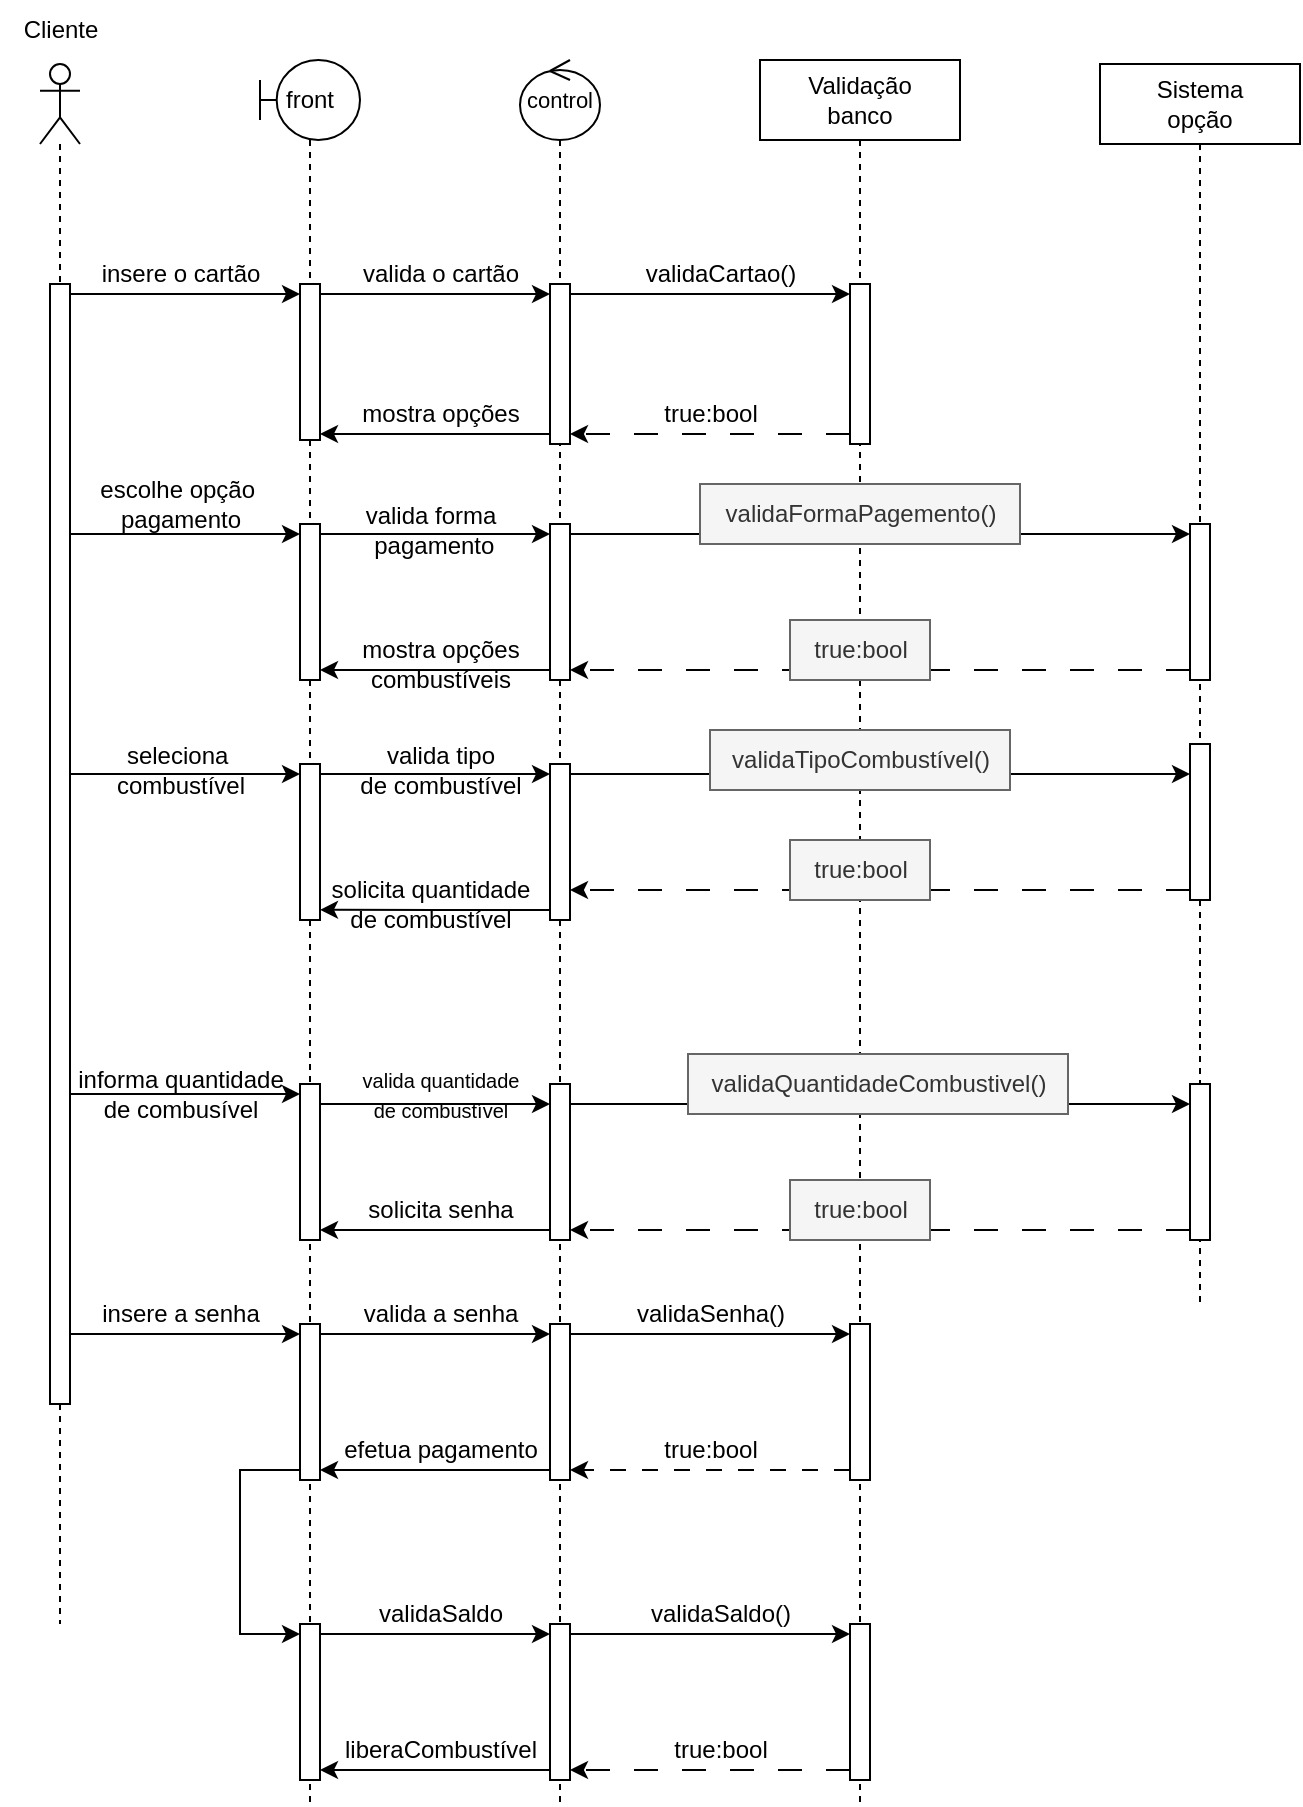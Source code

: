 <mxfile version="24.9.3">
  <diagram name="Página-1" id="eLMjckZEu1n_llrLZ4Q6">
    <mxGraphModel dx="1956" dy="947" grid="1" gridSize="10" guides="1" tooltips="1" connect="1" arrows="1" fold="1" page="1" pageScale="1" pageWidth="827" pageHeight="1169" math="0" shadow="0">
      <root>
        <mxCell id="0" />
        <mxCell id="1" parent="0" />
        <mxCell id="zFKXXjvQPSU-OLs1OLAP-2" value="" style="shape=umlLifeline;perimeter=lifelinePerimeter;whiteSpace=wrap;html=1;container=1;dropTarget=0;collapsible=0;recursiveResize=0;outlineConnect=0;portConstraint=eastwest;newEdgeStyle={&quot;curved&quot;:0,&quot;rounded&quot;:0};participant=umlActor;" vertex="1" parent="1">
          <mxGeometry x="90" y="50" width="20" height="780" as="geometry" />
        </mxCell>
        <mxCell id="zFKXXjvQPSU-OLs1OLAP-4" value="" style="html=1;points=[[0,0,0,0,5],[0,1,0,0,-5],[1,0,0,0,5],[1,1,0,0,-5]];perimeter=orthogonalPerimeter;outlineConnect=0;targetShapes=umlLifeline;portConstraint=eastwest;newEdgeStyle={&quot;curved&quot;:0,&quot;rounded&quot;:0};" vertex="1" parent="zFKXXjvQPSU-OLs1OLAP-2">
          <mxGeometry x="5" y="110" width="10" height="560" as="geometry" />
        </mxCell>
        <mxCell id="zFKXXjvQPSU-OLs1OLAP-3" value="Cliente" style="text;html=1;align=center;verticalAlign=middle;resizable=0;points=[];autosize=1;strokeColor=none;fillColor=none;" vertex="1" parent="1">
          <mxGeometry x="70" y="18" width="60" height="30" as="geometry" />
        </mxCell>
        <mxCell id="zFKXXjvQPSU-OLs1OLAP-5" value="front" style="shape=umlLifeline;perimeter=lifelinePerimeter;whiteSpace=wrap;html=1;container=1;dropTarget=0;collapsible=0;recursiveResize=0;outlineConnect=0;portConstraint=eastwest;newEdgeStyle={&quot;curved&quot;:0,&quot;rounded&quot;:0};participant=umlBoundary;" vertex="1" parent="1">
          <mxGeometry x="200" y="48" width="50" height="872" as="geometry" />
        </mxCell>
        <mxCell id="zFKXXjvQPSU-OLs1OLAP-9" value="" style="html=1;points=[[0,0,0,0,5],[0,1,0,0,-5],[1,0,0,0,5],[1,1,0,0,-5]];perimeter=orthogonalPerimeter;outlineConnect=0;targetShapes=umlLifeline;portConstraint=eastwest;newEdgeStyle={&quot;curved&quot;:0,&quot;rounded&quot;:0};" vertex="1" parent="zFKXXjvQPSU-OLs1OLAP-5">
          <mxGeometry x="20" y="112" width="10" height="78" as="geometry" />
        </mxCell>
        <mxCell id="zFKXXjvQPSU-OLs1OLAP-35" value="" style="html=1;points=[[0,0,0,0,5],[0,1,0,0,-5],[1,0,0,0,5],[1,1,0,0,-5]];perimeter=orthogonalPerimeter;outlineConnect=0;targetShapes=umlLifeline;portConstraint=eastwest;newEdgeStyle={&quot;curved&quot;:0,&quot;rounded&quot;:0};" vertex="1" parent="zFKXXjvQPSU-OLs1OLAP-5">
          <mxGeometry x="20" y="232" width="10" height="78" as="geometry" />
        </mxCell>
        <mxCell id="zFKXXjvQPSU-OLs1OLAP-53" value="" style="html=1;points=[[0,0,0,0,5],[0,1,0,0,-5],[1,0,0,0,5],[1,1,0,0,-5]];perimeter=orthogonalPerimeter;outlineConnect=0;targetShapes=umlLifeline;portConstraint=eastwest;newEdgeStyle={&quot;curved&quot;:0,&quot;rounded&quot;:0};" vertex="1" parent="zFKXXjvQPSU-OLs1OLAP-5">
          <mxGeometry x="20" y="352" width="10" height="78" as="geometry" />
        </mxCell>
        <mxCell id="zFKXXjvQPSU-OLs1OLAP-71" value="" style="html=1;points=[[0,0,0,0,5],[0,1,0,0,-5],[1,0,0,0,5],[1,1,0,0,-5]];perimeter=orthogonalPerimeter;outlineConnect=0;targetShapes=umlLifeline;portConstraint=eastwest;newEdgeStyle={&quot;curved&quot;:0,&quot;rounded&quot;:0};" vertex="1" parent="zFKXXjvQPSU-OLs1OLAP-5">
          <mxGeometry x="20" y="512" width="10" height="78" as="geometry" />
        </mxCell>
        <mxCell id="zFKXXjvQPSU-OLs1OLAP-90" value="" style="html=1;points=[[0,0,0,0,5],[0,1,0,0,-5],[1,0,0,0,5],[1,1,0,0,-5]];perimeter=orthogonalPerimeter;outlineConnect=0;targetShapes=umlLifeline;portConstraint=eastwest;newEdgeStyle={&quot;curved&quot;:0,&quot;rounded&quot;:0};" vertex="1" parent="zFKXXjvQPSU-OLs1OLAP-5">
          <mxGeometry x="20" y="632" width="10" height="78" as="geometry" />
        </mxCell>
        <mxCell id="zFKXXjvQPSU-OLs1OLAP-103" value="" style="html=1;points=[[0,0,0,0,5],[0,1,0,0,-5],[1,0,0,0,5],[1,1,0,0,-5]];perimeter=orthogonalPerimeter;outlineConnect=0;targetShapes=umlLifeline;portConstraint=eastwest;newEdgeStyle={&quot;curved&quot;:0,&quot;rounded&quot;:0};" vertex="1" parent="zFKXXjvQPSU-OLs1OLAP-5">
          <mxGeometry x="20" y="782" width="10" height="78" as="geometry" />
        </mxCell>
        <mxCell id="zFKXXjvQPSU-OLs1OLAP-104" style="edgeStyle=orthogonalEdgeStyle;rounded=0;orthogonalLoop=1;jettySize=auto;html=1;curved=0;exitX=0;exitY=1;exitDx=0;exitDy=-5;exitPerimeter=0;entryX=0;entryY=0;entryDx=0;entryDy=5;entryPerimeter=0;" edge="1" parent="zFKXXjvQPSU-OLs1OLAP-5" source="zFKXXjvQPSU-OLs1OLAP-90" target="zFKXXjvQPSU-OLs1OLAP-103">
          <mxGeometry relative="1" as="geometry">
            <Array as="points">
              <mxPoint x="-10" y="705" />
              <mxPoint x="-10" y="787" />
            </Array>
          </mxGeometry>
        </mxCell>
        <mxCell id="zFKXXjvQPSU-OLs1OLAP-7" value="&lt;font style=&quot;font-size: 11px;&quot;&gt;control&lt;/font&gt;" style="shape=umlLifeline;perimeter=lifelinePerimeter;whiteSpace=wrap;html=1;container=1;dropTarget=0;collapsible=0;recursiveResize=0;outlineConnect=0;portConstraint=eastwest;newEdgeStyle={&quot;curved&quot;:0,&quot;rounded&quot;:0};participant=umlControl;" vertex="1" parent="1">
          <mxGeometry x="330" y="48" width="40" height="872" as="geometry" />
        </mxCell>
        <mxCell id="zFKXXjvQPSU-OLs1OLAP-10" value="" style="html=1;points=[[0,0,0,0,5],[0,1,0,0,-5],[1,0,0,0,5],[1,1,0,0,-5]];perimeter=orthogonalPerimeter;outlineConnect=0;targetShapes=umlLifeline;portConstraint=eastwest;newEdgeStyle={&quot;curved&quot;:0,&quot;rounded&quot;:0};" vertex="1" parent="zFKXXjvQPSU-OLs1OLAP-7">
          <mxGeometry x="15" y="112" width="10" height="80" as="geometry" />
        </mxCell>
        <mxCell id="zFKXXjvQPSU-OLs1OLAP-39" value="" style="html=1;points=[[0,0,0,0,5],[0,1,0,0,-5],[1,0,0,0,5],[1,1,0,0,-5]];perimeter=orthogonalPerimeter;outlineConnect=0;targetShapes=umlLifeline;portConstraint=eastwest;newEdgeStyle={&quot;curved&quot;:0,&quot;rounded&quot;:0};" vertex="1" parent="zFKXXjvQPSU-OLs1OLAP-7">
          <mxGeometry x="15" y="232" width="10" height="78" as="geometry" />
        </mxCell>
        <mxCell id="zFKXXjvQPSU-OLs1OLAP-69" style="edgeStyle=orthogonalEdgeStyle;rounded=0;orthogonalLoop=1;jettySize=auto;html=1;curved=0;exitX=0;exitY=1;exitDx=0;exitDy=-5;exitPerimeter=0;" edge="1" parent="zFKXXjvQPSU-OLs1OLAP-7" source="zFKXXjvQPSU-OLs1OLAP-56">
          <mxGeometry relative="1" as="geometry">
            <mxPoint x="-100.0" y="424.897" as="targetPoint" />
          </mxGeometry>
        </mxCell>
        <mxCell id="zFKXXjvQPSU-OLs1OLAP-56" value="" style="html=1;points=[[0,0,0,0,5],[0,1,0,0,-5],[1,0,0,0,5],[1,1,0,0,-5]];perimeter=orthogonalPerimeter;outlineConnect=0;targetShapes=umlLifeline;portConstraint=eastwest;newEdgeStyle={&quot;curved&quot;:0,&quot;rounded&quot;:0};" vertex="1" parent="zFKXXjvQPSU-OLs1OLAP-7">
          <mxGeometry x="15" y="352" width="10" height="78" as="geometry" />
        </mxCell>
        <mxCell id="zFKXXjvQPSU-OLs1OLAP-74" value="" style="html=1;points=[[0,0,0,0,5],[0,1,0,0,-5],[1,0,0,0,5],[1,1,0,0,-5]];perimeter=orthogonalPerimeter;outlineConnect=0;targetShapes=umlLifeline;portConstraint=eastwest;newEdgeStyle={&quot;curved&quot;:0,&quot;rounded&quot;:0};" vertex="1" parent="zFKXXjvQPSU-OLs1OLAP-7">
          <mxGeometry x="15" y="512" width="10" height="78" as="geometry" />
        </mxCell>
        <mxCell id="zFKXXjvQPSU-OLs1OLAP-93" value="" style="html=1;points=[[0,0,0,0,5],[0,1,0,0,-5],[1,0,0,0,5],[1,1,0,0,-5]];perimeter=orthogonalPerimeter;outlineConnect=0;targetShapes=umlLifeline;portConstraint=eastwest;newEdgeStyle={&quot;curved&quot;:0,&quot;rounded&quot;:0};" vertex="1" parent="zFKXXjvQPSU-OLs1OLAP-7">
          <mxGeometry x="15" y="632" width="10" height="78" as="geometry" />
        </mxCell>
        <mxCell id="zFKXXjvQPSU-OLs1OLAP-105" value="" style="html=1;points=[[0,0,0,0,5],[0,1,0,0,-5],[1,0,0,0,5],[1,1,0,0,-5]];perimeter=orthogonalPerimeter;outlineConnect=0;targetShapes=umlLifeline;portConstraint=eastwest;newEdgeStyle={&quot;curved&quot;:0,&quot;rounded&quot;:0};" vertex="1" parent="zFKXXjvQPSU-OLs1OLAP-7">
          <mxGeometry x="15" y="782" width="10" height="78" as="geometry" />
        </mxCell>
        <mxCell id="zFKXXjvQPSU-OLs1OLAP-8" value="Validação&lt;div&gt;banco&lt;/div&gt;" style="shape=umlLifeline;perimeter=lifelinePerimeter;whiteSpace=wrap;html=1;container=1;dropTarget=0;collapsible=0;recursiveResize=0;outlineConnect=0;portConstraint=eastwest;newEdgeStyle={&quot;curved&quot;:0,&quot;rounded&quot;:0};" vertex="1" parent="1">
          <mxGeometry x="450" y="48" width="100" height="872" as="geometry" />
        </mxCell>
        <mxCell id="zFKXXjvQPSU-OLs1OLAP-11" value="" style="html=1;points=[[0,0,0,0,5],[0,1,0,0,-5],[1,0,0,0,5],[1,1,0,0,-5]];perimeter=orthogonalPerimeter;outlineConnect=0;targetShapes=umlLifeline;portConstraint=eastwest;newEdgeStyle={&quot;curved&quot;:0,&quot;rounded&quot;:0};" vertex="1" parent="zFKXXjvQPSU-OLs1OLAP-8">
          <mxGeometry x="45" y="112" width="10" height="80" as="geometry" />
        </mxCell>
        <mxCell id="zFKXXjvQPSU-OLs1OLAP-96" value="" style="html=1;points=[[0,0,0,0,5],[0,1,0,0,-5],[1,0,0,0,5],[1,1,0,0,-5]];perimeter=orthogonalPerimeter;outlineConnect=0;targetShapes=umlLifeline;portConstraint=eastwest;newEdgeStyle={&quot;curved&quot;:0,&quot;rounded&quot;:0};" vertex="1" parent="zFKXXjvQPSU-OLs1OLAP-8">
          <mxGeometry x="45" y="632" width="10" height="78" as="geometry" />
        </mxCell>
        <mxCell id="zFKXXjvQPSU-OLs1OLAP-109" value="" style="html=1;points=[[0,0,0,0,5],[0,1,0,0,-5],[1,0,0,0,5],[1,1,0,0,-5]];perimeter=orthogonalPerimeter;outlineConnect=0;targetShapes=umlLifeline;portConstraint=eastwest;newEdgeStyle={&quot;curved&quot;:0,&quot;rounded&quot;:0};" vertex="1" parent="zFKXXjvQPSU-OLs1OLAP-8">
          <mxGeometry x="45" y="782" width="10" height="78" as="geometry" />
        </mxCell>
        <mxCell id="zFKXXjvQPSU-OLs1OLAP-12" style="edgeStyle=orthogonalEdgeStyle;rounded=0;orthogonalLoop=1;jettySize=auto;html=1;curved=0;exitX=1;exitY=0;exitDx=0;exitDy=5;exitPerimeter=0;entryX=0;entryY=0;entryDx=0;entryDy=5;entryPerimeter=0;" edge="1" parent="1" source="zFKXXjvQPSU-OLs1OLAP-4" target="zFKXXjvQPSU-OLs1OLAP-9">
          <mxGeometry relative="1" as="geometry" />
        </mxCell>
        <mxCell id="zFKXXjvQPSU-OLs1OLAP-13" value="insere o cartão" style="text;html=1;align=center;verticalAlign=middle;resizable=0;points=[];autosize=1;strokeColor=none;fillColor=none;" vertex="1" parent="1">
          <mxGeometry x="110" y="140" width="100" height="30" as="geometry" />
        </mxCell>
        <mxCell id="zFKXXjvQPSU-OLs1OLAP-22" style="edgeStyle=orthogonalEdgeStyle;rounded=0;orthogonalLoop=1;jettySize=auto;html=1;curved=0;exitX=1;exitY=0;exitDx=0;exitDy=5;exitPerimeter=0;entryX=0;entryY=0;entryDx=0;entryDy=5;entryPerimeter=0;" edge="1" parent="1" source="zFKXXjvQPSU-OLs1OLAP-9" target="zFKXXjvQPSU-OLs1OLAP-10">
          <mxGeometry relative="1" as="geometry" />
        </mxCell>
        <mxCell id="zFKXXjvQPSU-OLs1OLAP-23" value="valida o cartão" style="text;html=1;align=center;verticalAlign=middle;resizable=0;points=[];autosize=1;strokeColor=none;fillColor=none;" vertex="1" parent="1">
          <mxGeometry x="240" y="140" width="100" height="30" as="geometry" />
        </mxCell>
        <mxCell id="zFKXXjvQPSU-OLs1OLAP-24" style="edgeStyle=orthogonalEdgeStyle;rounded=0;orthogonalLoop=1;jettySize=auto;html=1;curved=0;exitX=1;exitY=0;exitDx=0;exitDy=5;exitPerimeter=0;entryX=0;entryY=0;entryDx=0;entryDy=5;entryPerimeter=0;" edge="1" parent="1" source="zFKXXjvQPSU-OLs1OLAP-10" target="zFKXXjvQPSU-OLs1OLAP-11">
          <mxGeometry relative="1" as="geometry" />
        </mxCell>
        <mxCell id="zFKXXjvQPSU-OLs1OLAP-25" value="validaCartao()" style="text;html=1;align=center;verticalAlign=middle;resizable=0;points=[];autosize=1;strokeColor=none;fillColor=none;" vertex="1" parent="1">
          <mxGeometry x="380" y="140" width="100" height="30" as="geometry" />
        </mxCell>
        <mxCell id="zFKXXjvQPSU-OLs1OLAP-26" style="edgeStyle=orthogonalEdgeStyle;rounded=0;orthogonalLoop=1;jettySize=auto;html=1;curved=0;exitX=0;exitY=1;exitDx=0;exitDy=-5;exitPerimeter=0;entryX=1;entryY=1;entryDx=0;entryDy=-5;entryPerimeter=0;dashed=1;dashPattern=12 12;" edge="1" parent="1" source="zFKXXjvQPSU-OLs1OLAP-11" target="zFKXXjvQPSU-OLs1OLAP-10">
          <mxGeometry relative="1" as="geometry" />
        </mxCell>
        <mxCell id="zFKXXjvQPSU-OLs1OLAP-27" value="true:bool" style="text;html=1;align=center;verticalAlign=middle;resizable=0;points=[];autosize=1;strokeColor=none;fillColor=none;" vertex="1" parent="1">
          <mxGeometry x="390" y="210" width="70" height="30" as="geometry" />
        </mxCell>
        <mxCell id="zFKXXjvQPSU-OLs1OLAP-28" style="edgeStyle=orthogonalEdgeStyle;rounded=0;orthogonalLoop=1;jettySize=auto;html=1;curved=0;exitX=0;exitY=1;exitDx=0;exitDy=-5;exitPerimeter=0;entryX=1;entryY=1;entryDx=0;entryDy=-5;entryPerimeter=0;" edge="1" parent="1" source="zFKXXjvQPSU-OLs1OLAP-10">
          <mxGeometry relative="1" as="geometry">
            <mxPoint x="230" y="235" as="targetPoint" />
          </mxGeometry>
        </mxCell>
        <mxCell id="zFKXXjvQPSU-OLs1OLAP-29" value="mostra opções" style="text;html=1;align=center;verticalAlign=middle;resizable=0;points=[];autosize=1;strokeColor=none;fillColor=none;" vertex="1" parent="1">
          <mxGeometry x="240" y="210" width="100" height="30" as="geometry" />
        </mxCell>
        <mxCell id="zFKXXjvQPSU-OLs1OLAP-36" value="" style="edgeStyle=orthogonalEdgeStyle;rounded=0;orthogonalLoop=1;jettySize=auto;html=1;curved=0;entryX=0;entryY=0;entryDx=0;entryDy=5;entryPerimeter=0;" edge="1" parent="1" source="zFKXXjvQPSU-OLs1OLAP-4" target="zFKXXjvQPSU-OLs1OLAP-35">
          <mxGeometry relative="1" as="geometry">
            <Array as="points">
              <mxPoint x="130" y="285" />
              <mxPoint x="130" y="285" />
            </Array>
          </mxGeometry>
        </mxCell>
        <mxCell id="zFKXXjvQPSU-OLs1OLAP-37" value="escolhe opção&amp;nbsp;&lt;div&gt;pagamento&lt;/div&gt;" style="text;html=1;align=center;verticalAlign=middle;resizable=0;points=[];autosize=1;strokeColor=none;fillColor=none;" vertex="1" parent="1">
          <mxGeometry x="110" y="250" width="100" height="40" as="geometry" />
        </mxCell>
        <mxCell id="zFKXXjvQPSU-OLs1OLAP-40" style="edgeStyle=orthogonalEdgeStyle;rounded=0;orthogonalLoop=1;jettySize=auto;html=1;curved=0;exitX=1;exitY=0;exitDx=0;exitDy=5;exitPerimeter=0;entryX=0;entryY=0;entryDx=0;entryDy=5;entryPerimeter=0;" edge="1" parent="1" source="zFKXXjvQPSU-OLs1OLAP-35" target="zFKXXjvQPSU-OLs1OLAP-39">
          <mxGeometry relative="1" as="geometry" />
        </mxCell>
        <mxCell id="zFKXXjvQPSU-OLs1OLAP-41" value="Sistema&lt;div&gt;opção&lt;/div&gt;" style="shape=umlLifeline;perimeter=lifelinePerimeter;whiteSpace=wrap;html=1;container=1;dropTarget=0;collapsible=0;recursiveResize=0;outlineConnect=0;portConstraint=eastwest;newEdgeStyle={&quot;curved&quot;:0,&quot;rounded&quot;:0};" vertex="1" parent="1">
          <mxGeometry x="620" y="50" width="100" height="620" as="geometry" />
        </mxCell>
        <mxCell id="zFKXXjvQPSU-OLs1OLAP-43" value="" style="html=1;points=[[0,0,0,0,5],[0,1,0,0,-5],[1,0,0,0,5],[1,1,0,0,-5]];perimeter=orthogonalPerimeter;outlineConnect=0;targetShapes=umlLifeline;portConstraint=eastwest;newEdgeStyle={&quot;curved&quot;:0,&quot;rounded&quot;:0};" vertex="1" parent="zFKXXjvQPSU-OLs1OLAP-41">
          <mxGeometry x="45" y="230" width="10" height="78" as="geometry" />
        </mxCell>
        <mxCell id="zFKXXjvQPSU-OLs1OLAP-59" value="" style="html=1;points=[[0,0,0,0,5],[0,1,0,0,-5],[1,0,0,0,5],[1,1,0,0,-5]];perimeter=orthogonalPerimeter;outlineConnect=0;targetShapes=umlLifeline;portConstraint=eastwest;newEdgeStyle={&quot;curved&quot;:0,&quot;rounded&quot;:0};" vertex="1" parent="zFKXXjvQPSU-OLs1OLAP-41">
          <mxGeometry x="45" y="340" width="10" height="78" as="geometry" />
        </mxCell>
        <mxCell id="zFKXXjvQPSU-OLs1OLAP-83" value="" style="html=1;points=[[0,0,0,0,5],[0,1,0,0,-5],[1,0,0,0,5],[1,1,0,0,-5]];perimeter=orthogonalPerimeter;outlineConnect=0;targetShapes=umlLifeline;portConstraint=eastwest;newEdgeStyle={&quot;curved&quot;:0,&quot;rounded&quot;:0};" vertex="1" parent="zFKXXjvQPSU-OLs1OLAP-41">
          <mxGeometry x="45" y="510" width="10" height="78" as="geometry" />
        </mxCell>
        <mxCell id="zFKXXjvQPSU-OLs1OLAP-42" value="valida forma&lt;div&gt;&amp;nbsp;pagamento&lt;/div&gt;" style="text;html=1;align=center;verticalAlign=middle;resizable=0;points=[];autosize=1;strokeColor=none;fillColor=none;" vertex="1" parent="1">
          <mxGeometry x="240" y="263" width="90" height="40" as="geometry" />
        </mxCell>
        <mxCell id="zFKXXjvQPSU-OLs1OLAP-44" style="edgeStyle=orthogonalEdgeStyle;rounded=0;orthogonalLoop=1;jettySize=auto;html=1;curved=0;exitX=1;exitY=0;exitDx=0;exitDy=5;exitPerimeter=0;entryX=0;entryY=0;entryDx=0;entryDy=5;entryPerimeter=0;" edge="1" parent="1" source="zFKXXjvQPSU-OLs1OLAP-39" target="zFKXXjvQPSU-OLs1OLAP-43">
          <mxGeometry relative="1" as="geometry" />
        </mxCell>
        <mxCell id="zFKXXjvQPSU-OLs1OLAP-45" value="validaFormaPagemento()" style="text;html=1;align=center;verticalAlign=middle;resizable=0;points=[];autosize=1;fillColor=#f5f5f5;strokeColor=#666666;fontColor=#333333;" vertex="1" parent="1">
          <mxGeometry x="420" y="260" width="160" height="30" as="geometry" />
        </mxCell>
        <mxCell id="zFKXXjvQPSU-OLs1OLAP-49" style="edgeStyle=orthogonalEdgeStyle;rounded=0;orthogonalLoop=1;jettySize=auto;html=1;curved=0;exitX=0;exitY=1;exitDx=0;exitDy=-5;exitPerimeter=0;entryX=1;entryY=1;entryDx=0;entryDy=-5;entryPerimeter=0;dashed=1;dashPattern=12 12;" edge="1" parent="1" source="zFKXXjvQPSU-OLs1OLAP-43" target="zFKXXjvQPSU-OLs1OLAP-39">
          <mxGeometry relative="1" as="geometry" />
        </mxCell>
        <mxCell id="zFKXXjvQPSU-OLs1OLAP-50" value="true:bool" style="text;html=1;align=center;verticalAlign=middle;resizable=0;points=[];autosize=1;strokeColor=#666666;fillColor=#f5f5f5;fontColor=#333333;" vertex="1" parent="1">
          <mxGeometry x="465" y="328" width="70" height="30" as="geometry" />
        </mxCell>
        <mxCell id="zFKXXjvQPSU-OLs1OLAP-51" style="edgeStyle=orthogonalEdgeStyle;rounded=0;orthogonalLoop=1;jettySize=auto;html=1;curved=0;exitX=0;exitY=1;exitDx=0;exitDy=-5;exitPerimeter=0;entryX=1;entryY=1;entryDx=0;entryDy=-5;entryPerimeter=0;" edge="1" parent="1" source="zFKXXjvQPSU-OLs1OLAP-39" target="zFKXXjvQPSU-OLs1OLAP-35">
          <mxGeometry relative="1" as="geometry" />
        </mxCell>
        <mxCell id="zFKXXjvQPSU-OLs1OLAP-52" value="mostra opções&lt;div&gt;combustíveis&lt;/div&gt;" style="text;html=1;align=center;verticalAlign=middle;resizable=0;points=[];autosize=1;strokeColor=none;fillColor=none;" vertex="1" parent="1">
          <mxGeometry x="240" y="330" width="100" height="40" as="geometry" />
        </mxCell>
        <mxCell id="zFKXXjvQPSU-OLs1OLAP-54" value="" style="edgeStyle=orthogonalEdgeStyle;rounded=0;orthogonalLoop=1;jettySize=auto;html=1;curved=0;entryX=0;entryY=0;entryDx=0;entryDy=5;entryPerimeter=0;" edge="1" parent="1" source="zFKXXjvQPSU-OLs1OLAP-4" target="zFKXXjvQPSU-OLs1OLAP-53">
          <mxGeometry relative="1" as="geometry">
            <Array as="points">
              <mxPoint x="140" y="405" />
              <mxPoint x="140" y="405" />
            </Array>
          </mxGeometry>
        </mxCell>
        <mxCell id="zFKXXjvQPSU-OLs1OLAP-55" value="seleciona&amp;nbsp;&lt;div&gt;combustível&lt;/div&gt;" style="text;html=1;align=center;verticalAlign=middle;resizable=0;points=[];autosize=1;strokeColor=none;fillColor=none;" vertex="1" parent="1">
          <mxGeometry x="115" y="383" width="90" height="40" as="geometry" />
        </mxCell>
        <mxCell id="zFKXXjvQPSU-OLs1OLAP-57" style="edgeStyle=orthogonalEdgeStyle;rounded=0;orthogonalLoop=1;jettySize=auto;html=1;curved=0;exitX=1;exitY=1;exitDx=0;exitDy=-5;exitPerimeter=0;entryX=0;entryY=0;entryDx=0;entryDy=5;entryPerimeter=0;" edge="1" parent="1" source="zFKXXjvQPSU-OLs1OLAP-53" target="zFKXXjvQPSU-OLs1OLAP-56">
          <mxGeometry relative="1" as="geometry">
            <Array as="points">
              <mxPoint x="230" y="405" />
            </Array>
          </mxGeometry>
        </mxCell>
        <mxCell id="zFKXXjvQPSU-OLs1OLAP-58" value="valida tipo&lt;div&gt;de combustível&lt;/div&gt;" style="text;html=1;align=center;verticalAlign=middle;resizable=0;points=[];autosize=1;strokeColor=none;fillColor=none;" vertex="1" parent="1">
          <mxGeometry x="240" y="383" width="100" height="40" as="geometry" />
        </mxCell>
        <mxCell id="zFKXXjvQPSU-OLs1OLAP-60" style="edgeStyle=orthogonalEdgeStyle;rounded=0;orthogonalLoop=1;jettySize=auto;html=1;curved=0;exitX=1;exitY=0;exitDx=0;exitDy=5;exitPerimeter=0;" edge="1" parent="1" source="zFKXXjvQPSU-OLs1OLAP-56" target="zFKXXjvQPSU-OLs1OLAP-59">
          <mxGeometry relative="1" as="geometry">
            <Array as="points">
              <mxPoint x="590" y="405" />
              <mxPoint x="590" y="405" />
            </Array>
          </mxGeometry>
        </mxCell>
        <mxCell id="zFKXXjvQPSU-OLs1OLAP-61" value="validaTipoCombustível()" style="text;html=1;align=center;verticalAlign=middle;resizable=0;points=[];autosize=1;strokeColor=#666666;fillColor=#f5f5f5;fontColor=#333333;" vertex="1" parent="1">
          <mxGeometry x="425" y="383" width="150" height="30" as="geometry" />
        </mxCell>
        <mxCell id="zFKXXjvQPSU-OLs1OLAP-63" style="edgeStyle=orthogonalEdgeStyle;rounded=0;orthogonalLoop=1;jettySize=auto;html=1;curved=0;exitX=0;exitY=1;exitDx=0;exitDy=-5;exitPerimeter=0;dashed=1;dashPattern=12 12;" edge="1" parent="1" source="zFKXXjvQPSU-OLs1OLAP-59" target="zFKXXjvQPSU-OLs1OLAP-56">
          <mxGeometry relative="1" as="geometry">
            <Array as="points">
              <mxPoint x="440" y="463" />
              <mxPoint x="440" y="463" />
            </Array>
          </mxGeometry>
        </mxCell>
        <mxCell id="zFKXXjvQPSU-OLs1OLAP-64" value="true:bool" style="text;html=1;align=center;verticalAlign=middle;resizable=0;points=[];autosize=1;strokeColor=#666666;fillColor=#f5f5f5;fontColor=#333333;" vertex="1" parent="1">
          <mxGeometry x="465" y="438" width="70" height="30" as="geometry" />
        </mxCell>
        <mxCell id="zFKXXjvQPSU-OLs1OLAP-70" value="solicita quantidade&lt;div&gt;de combustível&lt;/div&gt;" style="text;html=1;align=center;verticalAlign=middle;resizable=0;points=[];autosize=1;strokeColor=none;fillColor=none;" vertex="1" parent="1">
          <mxGeometry x="225" y="450" width="120" height="40" as="geometry" />
        </mxCell>
        <mxCell id="zFKXXjvQPSU-OLs1OLAP-72" value="" style="edgeStyle=orthogonalEdgeStyle;rounded=0;orthogonalLoop=1;jettySize=auto;html=1;curved=0;entryX=0;entryY=0;entryDx=0;entryDy=5;entryPerimeter=0;" edge="1" parent="1" source="zFKXXjvQPSU-OLs1OLAP-4" target="zFKXXjvQPSU-OLs1OLAP-71">
          <mxGeometry relative="1" as="geometry">
            <Array as="points">
              <mxPoint x="130" y="565" />
              <mxPoint x="130" y="565" />
            </Array>
          </mxGeometry>
        </mxCell>
        <mxCell id="zFKXXjvQPSU-OLs1OLAP-73" value="informa quantidade&lt;div&gt;de combusível&lt;/div&gt;" style="text;html=1;align=center;verticalAlign=middle;resizable=0;points=[];autosize=1;strokeColor=none;fillColor=none;" vertex="1" parent="1">
          <mxGeometry x="95" y="545" width="130" height="40" as="geometry" />
        </mxCell>
        <mxCell id="zFKXXjvQPSU-OLs1OLAP-77" value="&lt;font style=&quot;font-size: 10px;&quot;&gt;valida quantidade&lt;/font&gt;&lt;div&gt;&lt;font style=&quot;font-size: 10px;&quot;&gt;de combustível&lt;/font&gt;&lt;/div&gt;" style="text;html=1;align=center;verticalAlign=middle;resizable=0;points=[];autosize=1;strokeColor=none;fillColor=none;" vertex="1" parent="1">
          <mxGeometry x="240" y="545" width="100" height="40" as="geometry" />
        </mxCell>
        <mxCell id="zFKXXjvQPSU-OLs1OLAP-79" value="" style="edgeStyle=orthogonalEdgeStyle;rounded=0;orthogonalLoop=1;jettySize=auto;html=1;curved=0;" edge="1" parent="1" source="zFKXXjvQPSU-OLs1OLAP-71" target="zFKXXjvQPSU-OLs1OLAP-74">
          <mxGeometry relative="1" as="geometry">
            <Array as="points">
              <mxPoint x="320" y="570" />
              <mxPoint x="320" y="570" />
            </Array>
          </mxGeometry>
        </mxCell>
        <mxCell id="zFKXXjvQPSU-OLs1OLAP-84" value="" style="edgeStyle=orthogonalEdgeStyle;rounded=0;orthogonalLoop=1;jettySize=auto;html=1;curved=0;" edge="1" parent="1" source="zFKXXjvQPSU-OLs1OLAP-74" target="zFKXXjvQPSU-OLs1OLAP-83">
          <mxGeometry relative="1" as="geometry">
            <Array as="points">
              <mxPoint x="590" y="570" />
              <mxPoint x="590" y="570" />
            </Array>
          </mxGeometry>
        </mxCell>
        <mxCell id="zFKXXjvQPSU-OLs1OLAP-85" value="validaQuantidadeCombustivel()" style="text;html=1;align=center;verticalAlign=middle;resizable=0;points=[];autosize=1;strokeColor=#666666;fillColor=#f5f5f5;fontColor=#333333;" vertex="1" parent="1">
          <mxGeometry x="414" y="545" width="190" height="30" as="geometry" />
        </mxCell>
        <mxCell id="zFKXXjvQPSU-OLs1OLAP-86" style="edgeStyle=orthogonalEdgeStyle;rounded=0;orthogonalLoop=1;jettySize=auto;html=1;curved=0;exitX=0;exitY=1;exitDx=0;exitDy=-5;exitPerimeter=0;entryX=1;entryY=1;entryDx=0;entryDy=-5;entryPerimeter=0;dashed=1;dashPattern=12 12;" edge="1" parent="1" source="zFKXXjvQPSU-OLs1OLAP-83" target="zFKXXjvQPSU-OLs1OLAP-74">
          <mxGeometry relative="1" as="geometry" />
        </mxCell>
        <mxCell id="zFKXXjvQPSU-OLs1OLAP-87" value="true:bool" style="text;html=1;align=center;verticalAlign=middle;resizable=0;points=[];autosize=1;strokeColor=#666666;fillColor=#f5f5f5;fontColor=#333333;" vertex="1" parent="1">
          <mxGeometry x="465" y="608" width="70" height="30" as="geometry" />
        </mxCell>
        <mxCell id="zFKXXjvQPSU-OLs1OLAP-88" style="edgeStyle=orthogonalEdgeStyle;rounded=0;orthogonalLoop=1;jettySize=auto;html=1;curved=0;exitX=0;exitY=1;exitDx=0;exitDy=-5;exitPerimeter=0;entryX=1;entryY=1;entryDx=0;entryDy=-5;entryPerimeter=0;" edge="1" parent="1" source="zFKXXjvQPSU-OLs1OLAP-74" target="zFKXXjvQPSU-OLs1OLAP-71">
          <mxGeometry relative="1" as="geometry" />
        </mxCell>
        <mxCell id="zFKXXjvQPSU-OLs1OLAP-89" value="solicita senha" style="text;html=1;align=center;verticalAlign=middle;resizable=0;points=[];autosize=1;strokeColor=none;fillColor=none;" vertex="1" parent="1">
          <mxGeometry x="240" y="608" width="100" height="30" as="geometry" />
        </mxCell>
        <mxCell id="zFKXXjvQPSU-OLs1OLAP-91" style="edgeStyle=orthogonalEdgeStyle;rounded=0;orthogonalLoop=1;jettySize=auto;html=1;curved=0;exitX=1;exitY=1;exitDx=0;exitDy=-5;exitPerimeter=0;entryX=0;entryY=0;entryDx=0;entryDy=5;entryPerimeter=0;" edge="1" parent="1" source="zFKXXjvQPSU-OLs1OLAP-4" target="zFKXXjvQPSU-OLs1OLAP-90">
          <mxGeometry relative="1" as="geometry">
            <Array as="points">
              <mxPoint x="105" y="685" />
            </Array>
          </mxGeometry>
        </mxCell>
        <mxCell id="zFKXXjvQPSU-OLs1OLAP-92" value="insere a senha" style="text;html=1;align=center;verticalAlign=middle;resizable=0;points=[];autosize=1;strokeColor=none;fillColor=none;" vertex="1" parent="1">
          <mxGeometry x="110" y="660" width="100" height="30" as="geometry" />
        </mxCell>
        <mxCell id="zFKXXjvQPSU-OLs1OLAP-94" style="edgeStyle=orthogonalEdgeStyle;rounded=0;orthogonalLoop=1;jettySize=auto;html=1;curved=0;exitX=1;exitY=0;exitDx=0;exitDy=5;exitPerimeter=0;entryX=0;entryY=0;entryDx=0;entryDy=5;entryPerimeter=0;" edge="1" parent="1" source="zFKXXjvQPSU-OLs1OLAP-90" target="zFKXXjvQPSU-OLs1OLAP-93">
          <mxGeometry relative="1" as="geometry" />
        </mxCell>
        <mxCell id="zFKXXjvQPSU-OLs1OLAP-95" value="valida a senha" style="text;html=1;align=center;verticalAlign=middle;resizable=0;points=[];autosize=1;strokeColor=none;fillColor=none;" vertex="1" parent="1">
          <mxGeometry x="240" y="660" width="100" height="30" as="geometry" />
        </mxCell>
        <mxCell id="zFKXXjvQPSU-OLs1OLAP-97" style="edgeStyle=orthogonalEdgeStyle;rounded=0;orthogonalLoop=1;jettySize=auto;html=1;curved=0;exitX=1;exitY=0;exitDx=0;exitDy=5;exitPerimeter=0;entryX=0;entryY=0;entryDx=0;entryDy=5;entryPerimeter=0;" edge="1" parent="1" source="zFKXXjvQPSU-OLs1OLAP-93" target="zFKXXjvQPSU-OLs1OLAP-96">
          <mxGeometry relative="1" as="geometry" />
        </mxCell>
        <mxCell id="zFKXXjvQPSU-OLs1OLAP-98" value="validaSenha()" style="text;html=1;align=center;verticalAlign=middle;resizable=0;points=[];autosize=1;strokeColor=none;fillColor=none;" vertex="1" parent="1">
          <mxGeometry x="375" y="660" width="100" height="30" as="geometry" />
        </mxCell>
        <mxCell id="zFKXXjvQPSU-OLs1OLAP-99" style="edgeStyle=orthogonalEdgeStyle;rounded=0;orthogonalLoop=1;jettySize=auto;html=1;curved=0;exitX=0;exitY=1;exitDx=0;exitDy=-5;exitPerimeter=0;entryX=1;entryY=1;entryDx=0;entryDy=-5;entryPerimeter=0;dashed=1;dashPattern=8 8;" edge="1" parent="1" source="zFKXXjvQPSU-OLs1OLAP-96" target="zFKXXjvQPSU-OLs1OLAP-93">
          <mxGeometry relative="1" as="geometry" />
        </mxCell>
        <mxCell id="zFKXXjvQPSU-OLs1OLAP-100" value="true:bool" style="text;html=1;align=center;verticalAlign=middle;resizable=0;points=[];autosize=1;strokeColor=none;fillColor=none;" vertex="1" parent="1">
          <mxGeometry x="390" y="728" width="70" height="30" as="geometry" />
        </mxCell>
        <mxCell id="zFKXXjvQPSU-OLs1OLAP-101" style="edgeStyle=orthogonalEdgeStyle;rounded=0;orthogonalLoop=1;jettySize=auto;html=1;curved=0;exitX=0;exitY=1;exitDx=0;exitDy=-5;exitPerimeter=0;entryX=1;entryY=1;entryDx=0;entryDy=-5;entryPerimeter=0;" edge="1" parent="1" source="zFKXXjvQPSU-OLs1OLAP-93" target="zFKXXjvQPSU-OLs1OLAP-90">
          <mxGeometry relative="1" as="geometry" />
        </mxCell>
        <mxCell id="zFKXXjvQPSU-OLs1OLAP-102" value="efetua pagamento" style="text;html=1;align=center;verticalAlign=middle;resizable=0;points=[];autosize=1;strokeColor=none;fillColor=none;" vertex="1" parent="1">
          <mxGeometry x="230" y="728" width="120" height="30" as="geometry" />
        </mxCell>
        <mxCell id="zFKXXjvQPSU-OLs1OLAP-106" style="edgeStyle=orthogonalEdgeStyle;rounded=0;orthogonalLoop=1;jettySize=auto;html=1;curved=0;exitX=1;exitY=0;exitDx=0;exitDy=5;exitPerimeter=0;entryX=0;entryY=0;entryDx=0;entryDy=5;entryPerimeter=0;" edge="1" parent="1" source="zFKXXjvQPSU-OLs1OLAP-103" target="zFKXXjvQPSU-OLs1OLAP-105">
          <mxGeometry relative="1" as="geometry" />
        </mxCell>
        <mxCell id="zFKXXjvQPSU-OLs1OLAP-107" value="validaSaldo" style="text;html=1;align=center;verticalAlign=middle;resizable=0;points=[];autosize=1;strokeColor=none;fillColor=none;" vertex="1" parent="1">
          <mxGeometry x="245" y="810" width="90" height="30" as="geometry" />
        </mxCell>
        <mxCell id="zFKXXjvQPSU-OLs1OLAP-110" style="edgeStyle=orthogonalEdgeStyle;rounded=0;orthogonalLoop=1;jettySize=auto;html=1;curved=0;exitX=1;exitY=0;exitDx=0;exitDy=5;exitPerimeter=0;entryX=0;entryY=0;entryDx=0;entryDy=5;entryPerimeter=0;" edge="1" parent="1" source="zFKXXjvQPSU-OLs1OLAP-105" target="zFKXXjvQPSU-OLs1OLAP-109">
          <mxGeometry relative="1" as="geometry" />
        </mxCell>
        <mxCell id="zFKXXjvQPSU-OLs1OLAP-111" value="validaSaldo()" style="text;html=1;align=center;verticalAlign=middle;resizable=0;points=[];autosize=1;strokeColor=none;fillColor=none;" vertex="1" parent="1">
          <mxGeometry x="385" y="810" width="90" height="30" as="geometry" />
        </mxCell>
        <mxCell id="zFKXXjvQPSU-OLs1OLAP-113" style="edgeStyle=orthogonalEdgeStyle;rounded=0;orthogonalLoop=1;jettySize=auto;html=1;curved=0;exitX=0;exitY=1;exitDx=0;exitDy=-5;exitPerimeter=0;entryX=1;entryY=1;entryDx=0;entryDy=-5;entryPerimeter=0;dashed=1;dashPattern=12 12;" edge="1" parent="1" source="zFKXXjvQPSU-OLs1OLAP-109" target="zFKXXjvQPSU-OLs1OLAP-105">
          <mxGeometry relative="1" as="geometry" />
        </mxCell>
        <mxCell id="zFKXXjvQPSU-OLs1OLAP-114" value="true:bool" style="text;html=1;align=center;verticalAlign=middle;resizable=0;points=[];autosize=1;strokeColor=none;fillColor=none;" vertex="1" parent="1">
          <mxGeometry x="395" y="878" width="70" height="30" as="geometry" />
        </mxCell>
        <mxCell id="zFKXXjvQPSU-OLs1OLAP-116" style="edgeStyle=orthogonalEdgeStyle;rounded=0;orthogonalLoop=1;jettySize=auto;html=1;curved=0;exitX=0;exitY=1;exitDx=0;exitDy=-5;exitPerimeter=0;entryX=1;entryY=1;entryDx=0;entryDy=-5;entryPerimeter=0;" edge="1" parent="1" source="zFKXXjvQPSU-OLs1OLAP-105" target="zFKXXjvQPSU-OLs1OLAP-103">
          <mxGeometry relative="1" as="geometry" />
        </mxCell>
        <mxCell id="zFKXXjvQPSU-OLs1OLAP-117" value="liberaCombustível" style="text;html=1;align=center;verticalAlign=middle;resizable=0;points=[];autosize=1;strokeColor=none;fillColor=none;" vertex="1" parent="1">
          <mxGeometry x="230" y="878" width="120" height="30" as="geometry" />
        </mxCell>
      </root>
    </mxGraphModel>
  </diagram>
</mxfile>

